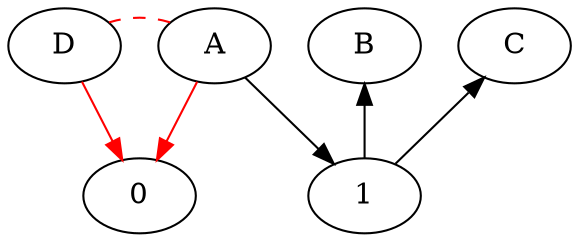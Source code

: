 
digraph test {
	graph [
		layout=dot
      root=centr
	];
  overlap=false;
  splines=true;
  rankdir=TB;

  edge [style="", weight=10, len=.2]
  
  subgraph clust_left {
     A;
     B;
     C;
     D;
  }
  
  subgraph clust_right {
      0;
      1;
  }

  B -> 1 [dir=back];
  C -> 1 [dir=back];
  A -> 0 [color=red];
  A -> 1;
  D -> 0 [color=red];
  A -> D [dir=none, constraint=false, color=red, style=invis];
  A -> D [dir=none, constraint=false, color=red, style=dashed];
  edge [style="", weight=1, len=1]

}